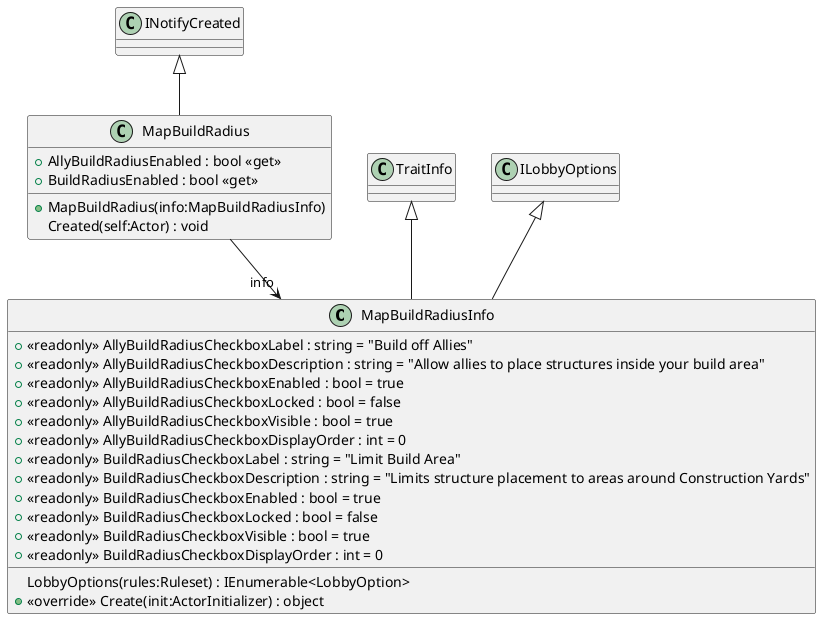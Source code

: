 @startuml
class MapBuildRadiusInfo {
    + <<readonly>> AllyBuildRadiusCheckboxLabel : string = "Build off Allies"
    + <<readonly>> AllyBuildRadiusCheckboxDescription : string = "Allow allies to place structures inside your build area"
    + <<readonly>> AllyBuildRadiusCheckboxEnabled : bool = true
    + <<readonly>> AllyBuildRadiusCheckboxLocked : bool = false
    + <<readonly>> AllyBuildRadiusCheckboxVisible : bool = true
    + <<readonly>> AllyBuildRadiusCheckboxDisplayOrder : int = 0
    + <<readonly>> BuildRadiusCheckboxLabel : string = "Limit Build Area"
    + <<readonly>> BuildRadiusCheckboxDescription : string = "Limits structure placement to areas around Construction Yards"
    + <<readonly>> BuildRadiusCheckboxEnabled : bool = true
    + <<readonly>> BuildRadiusCheckboxLocked : bool = false
    + <<readonly>> BuildRadiusCheckboxVisible : bool = true
    + <<readonly>> BuildRadiusCheckboxDisplayOrder : int = 0
    LobbyOptions(rules:Ruleset) : IEnumerable<LobbyOption>
    + <<override>> Create(init:ActorInitializer) : object
}
class MapBuildRadius {
    + AllyBuildRadiusEnabled : bool <<get>>
    + BuildRadiusEnabled : bool <<get>>
    + MapBuildRadius(info:MapBuildRadiusInfo)
    Created(self:Actor) : void
}
TraitInfo <|-- MapBuildRadiusInfo
ILobbyOptions <|-- MapBuildRadiusInfo
INotifyCreated <|-- MapBuildRadius
MapBuildRadius --> "info" MapBuildRadiusInfo
@enduml
